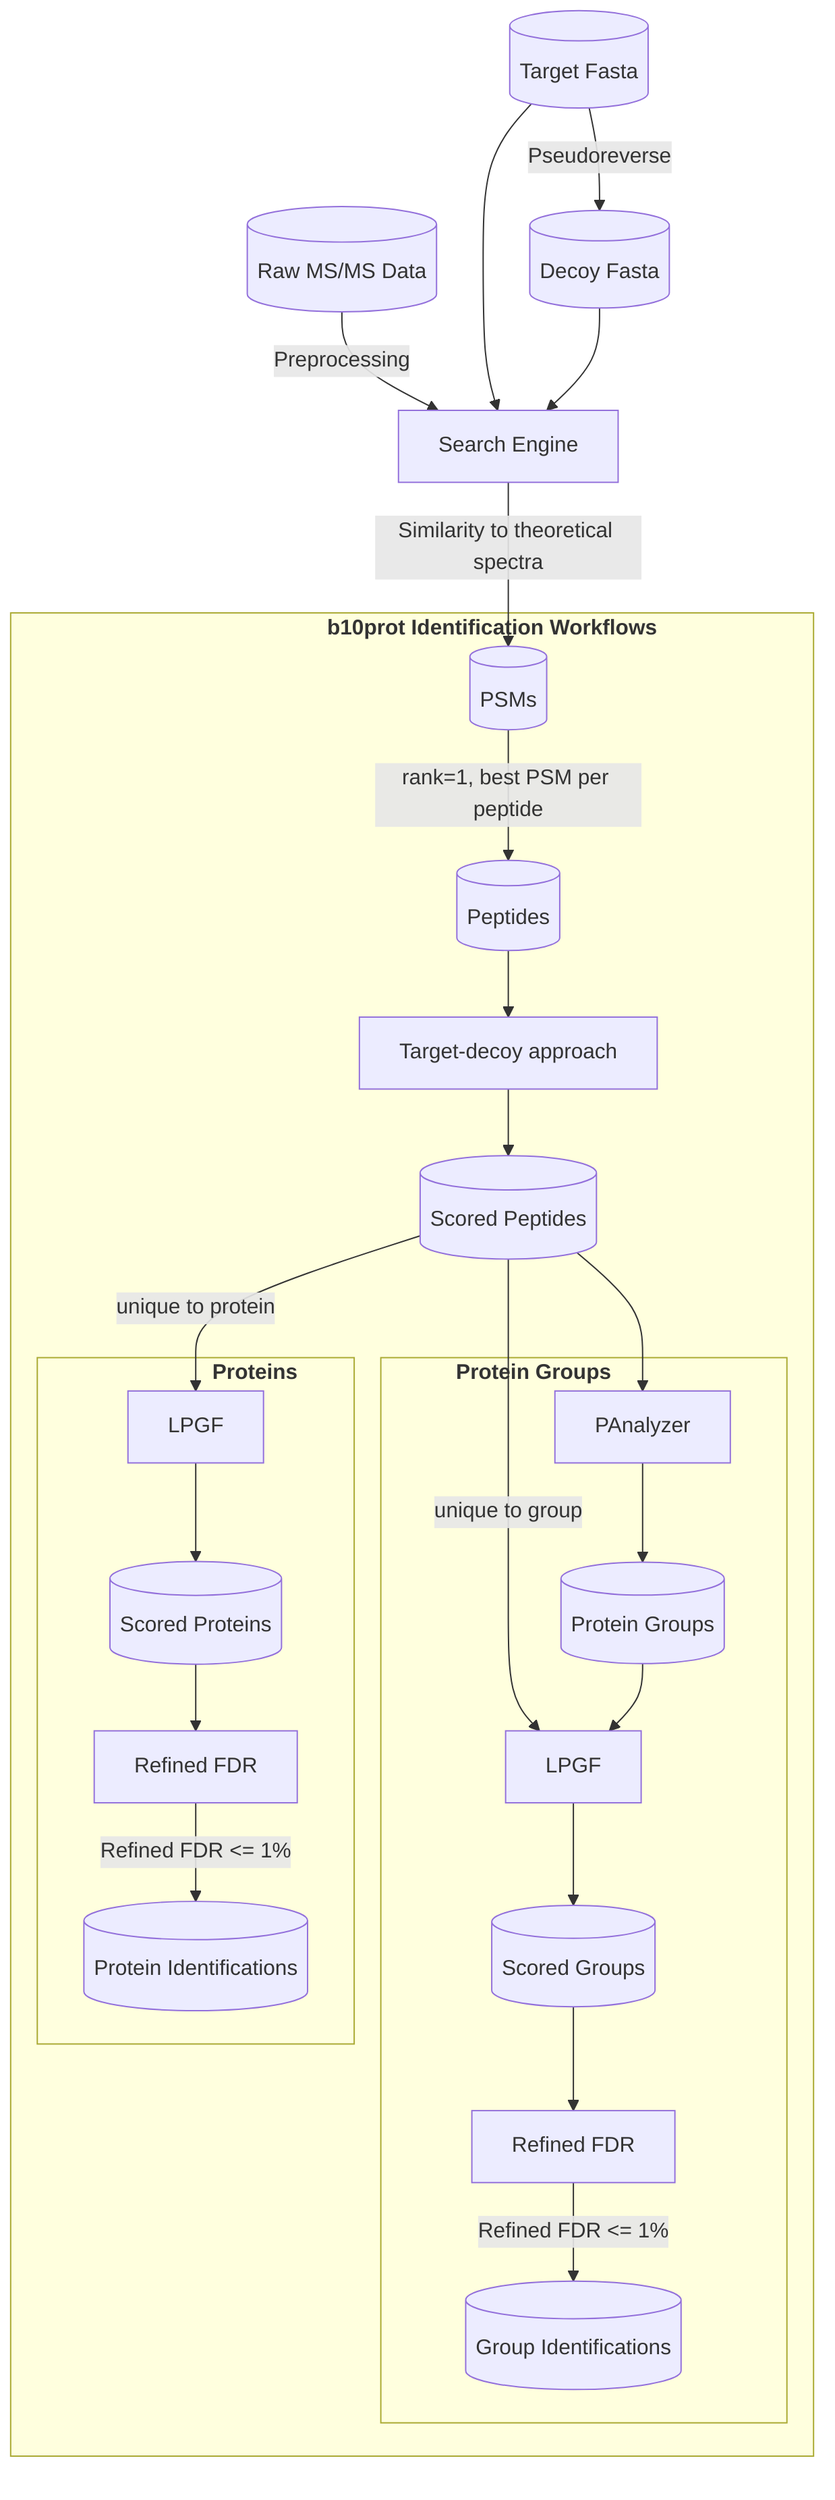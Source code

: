 flowchart TD
    Raw[(Raw MS/MS Data)] -->|Preprocessing| Search[Search Engine]
    Target[(Target Fasta)] --> Search
    Decoy[(Decoy Fasta)] --> Search
    Target -->|Pseudoreverse| Decoy
    Search -->|Similarity to theoretical spectra| PSMs[(PSMs)]

    subgraph "&nbsp;&nbsp;&nbsp;&nbsp;&nbsp;&nbsp;&nbsp;&nbsp;&nbsp;&nbsp;&nbsp;&nbsp;&nbsp;&nbsp;&nbsp;&nbsp;&nbsp;&nbsp;&nbsp;&nbsp;&nbsp;&nbsp;&nbsp;&nbsp;&nbsp;&nbsp;&nbsp;<b>b10prot Identification Workflows</b>"
        PSMs -->|rank=1, best PSM per peptide| Peptides[(Peptides)]
        Peptides --> TDA[Target-decoy approach]
        TDA --> LP[(Scored Peptides)]
        LP --> PAnalyzer
        LP -->|unique to protein| LPQ[LPGF]
        LP -->|unique to group| LPG[LPGF]

        subgraph "<b>Protein Groups</b>&nbsp;&nbsp;&nbsp;&nbsp;&nbsp;&nbsp;&nbsp;&nbsp;&nbsp;&nbsp;&nbsp;&nbsp;&nbsp;&nbsp;&nbsp;&nbsp;&nbsp;"
            PAnalyzer --> Groups[(Protein Groups)]
            Groups --> LPG
            LPG --> GScores[(Scored Groups)]
            GScores --> FDRG[Refined FDR]
            FDRG -->|Refined FDR <= 1%| IDG[(Group Identifications)]
        end

        subgraph "&nbsp;&nbsp;&nbsp;&nbsp;&nbsp;&nbsp;&nbsp;&nbsp;&nbsp;&nbsp;&nbsp;&nbsp;&nbsp;&nbsp;&nbsp;&nbsp;&nbsp;&nbsp;&nbsp;&nbsp;<b>Proteins</b>"
            LPQ --> QScores[(Scored Proteins)]
            QScores --> FDRQ[Refined FDR]
            FDRQ -->|Refined FDR <= 1%| IDQ[(Protein Identifications)]
        end
    end
